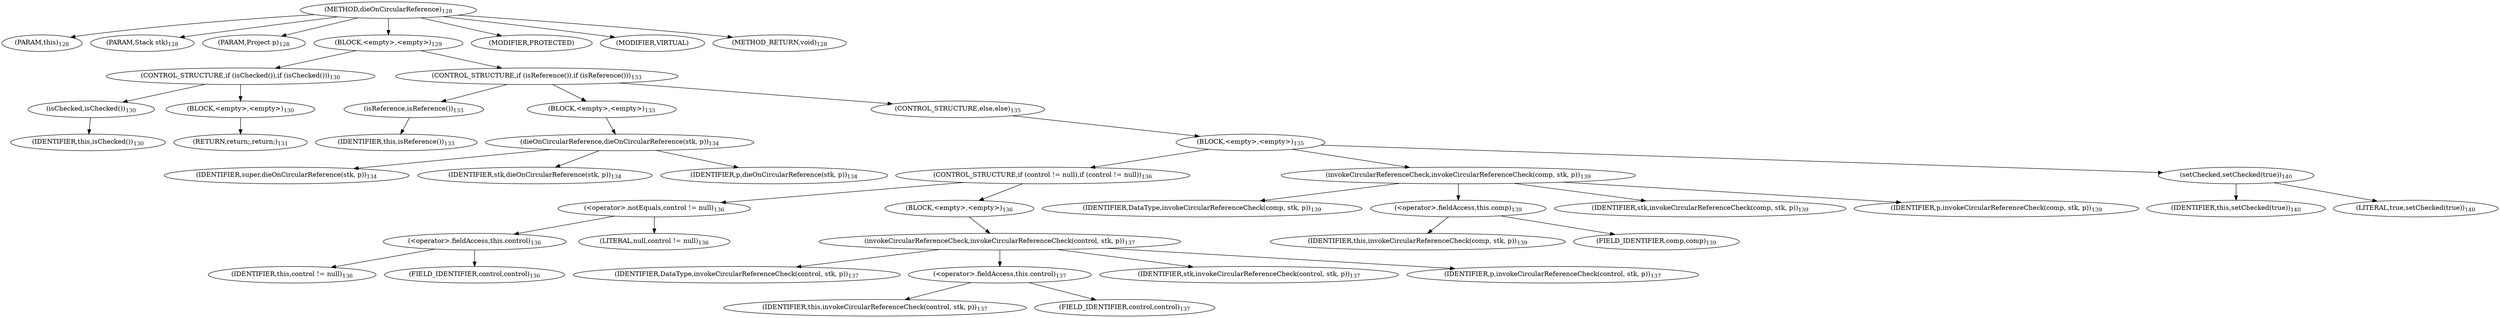 digraph "dieOnCircularReference" {  
"198" [label = <(METHOD,dieOnCircularReference)<SUB>128</SUB>> ]
"23" [label = <(PARAM,this)<SUB>128</SUB>> ]
"199" [label = <(PARAM,Stack stk)<SUB>128</SUB>> ]
"200" [label = <(PARAM,Project p)<SUB>128</SUB>> ]
"201" [label = <(BLOCK,&lt;empty&gt;,&lt;empty&gt;)<SUB>129</SUB>> ]
"202" [label = <(CONTROL_STRUCTURE,if (isChecked()),if (isChecked()))<SUB>130</SUB>> ]
"203" [label = <(isChecked,isChecked())<SUB>130</SUB>> ]
"22" [label = <(IDENTIFIER,this,isChecked())<SUB>130</SUB>> ]
"204" [label = <(BLOCK,&lt;empty&gt;,&lt;empty&gt;)<SUB>130</SUB>> ]
"205" [label = <(RETURN,return;,return;)<SUB>131</SUB>> ]
"206" [label = <(CONTROL_STRUCTURE,if (isReference()),if (isReference()))<SUB>133</SUB>> ]
"207" [label = <(isReference,isReference())<SUB>133</SUB>> ]
"24" [label = <(IDENTIFIER,this,isReference())<SUB>133</SUB>> ]
"208" [label = <(BLOCK,&lt;empty&gt;,&lt;empty&gt;)<SUB>133</SUB>> ]
"209" [label = <(dieOnCircularReference,dieOnCircularReference(stk, p))<SUB>134</SUB>> ]
"210" [label = <(IDENTIFIER,super,dieOnCircularReference(stk, p))<SUB>134</SUB>> ]
"211" [label = <(IDENTIFIER,stk,dieOnCircularReference(stk, p))<SUB>134</SUB>> ]
"212" [label = <(IDENTIFIER,p,dieOnCircularReference(stk, p))<SUB>134</SUB>> ]
"213" [label = <(CONTROL_STRUCTURE,else,else)<SUB>135</SUB>> ]
"214" [label = <(BLOCK,&lt;empty&gt;,&lt;empty&gt;)<SUB>135</SUB>> ]
"215" [label = <(CONTROL_STRUCTURE,if (control != null),if (control != null))<SUB>136</SUB>> ]
"216" [label = <(&lt;operator&gt;.notEquals,control != null)<SUB>136</SUB>> ]
"217" [label = <(&lt;operator&gt;.fieldAccess,this.control)<SUB>136</SUB>> ]
"218" [label = <(IDENTIFIER,this,control != null)<SUB>136</SUB>> ]
"219" [label = <(FIELD_IDENTIFIER,control,control)<SUB>136</SUB>> ]
"220" [label = <(LITERAL,null,control != null)<SUB>136</SUB>> ]
"221" [label = <(BLOCK,&lt;empty&gt;,&lt;empty&gt;)<SUB>136</SUB>> ]
"222" [label = <(invokeCircularReferenceCheck,invokeCircularReferenceCheck(control, stk, p))<SUB>137</SUB>> ]
"223" [label = <(IDENTIFIER,DataType,invokeCircularReferenceCheck(control, stk, p))<SUB>137</SUB>> ]
"224" [label = <(&lt;operator&gt;.fieldAccess,this.control)<SUB>137</SUB>> ]
"225" [label = <(IDENTIFIER,this,invokeCircularReferenceCheck(control, stk, p))<SUB>137</SUB>> ]
"226" [label = <(FIELD_IDENTIFIER,control,control)<SUB>137</SUB>> ]
"227" [label = <(IDENTIFIER,stk,invokeCircularReferenceCheck(control, stk, p))<SUB>137</SUB>> ]
"228" [label = <(IDENTIFIER,p,invokeCircularReferenceCheck(control, stk, p))<SUB>137</SUB>> ]
"229" [label = <(invokeCircularReferenceCheck,invokeCircularReferenceCheck(comp, stk, p))<SUB>139</SUB>> ]
"230" [label = <(IDENTIFIER,DataType,invokeCircularReferenceCheck(comp, stk, p))<SUB>139</SUB>> ]
"231" [label = <(&lt;operator&gt;.fieldAccess,this.comp)<SUB>139</SUB>> ]
"232" [label = <(IDENTIFIER,this,invokeCircularReferenceCheck(comp, stk, p))<SUB>139</SUB>> ]
"233" [label = <(FIELD_IDENTIFIER,comp,comp)<SUB>139</SUB>> ]
"234" [label = <(IDENTIFIER,stk,invokeCircularReferenceCheck(comp, stk, p))<SUB>139</SUB>> ]
"235" [label = <(IDENTIFIER,p,invokeCircularReferenceCheck(comp, stk, p))<SUB>139</SUB>> ]
"236" [label = <(setChecked,setChecked(true))<SUB>140</SUB>> ]
"25" [label = <(IDENTIFIER,this,setChecked(true))<SUB>140</SUB>> ]
"237" [label = <(LITERAL,true,setChecked(true))<SUB>140</SUB>> ]
"238" [label = <(MODIFIER,PROTECTED)> ]
"239" [label = <(MODIFIER,VIRTUAL)> ]
"240" [label = <(METHOD_RETURN,void)<SUB>128</SUB>> ]
  "198" -> "23" 
  "198" -> "199" 
  "198" -> "200" 
  "198" -> "201" 
  "198" -> "238" 
  "198" -> "239" 
  "198" -> "240" 
  "201" -> "202" 
  "201" -> "206" 
  "202" -> "203" 
  "202" -> "204" 
  "203" -> "22" 
  "204" -> "205" 
  "206" -> "207" 
  "206" -> "208" 
  "206" -> "213" 
  "207" -> "24" 
  "208" -> "209" 
  "209" -> "210" 
  "209" -> "211" 
  "209" -> "212" 
  "213" -> "214" 
  "214" -> "215" 
  "214" -> "229" 
  "214" -> "236" 
  "215" -> "216" 
  "215" -> "221" 
  "216" -> "217" 
  "216" -> "220" 
  "217" -> "218" 
  "217" -> "219" 
  "221" -> "222" 
  "222" -> "223" 
  "222" -> "224" 
  "222" -> "227" 
  "222" -> "228" 
  "224" -> "225" 
  "224" -> "226" 
  "229" -> "230" 
  "229" -> "231" 
  "229" -> "234" 
  "229" -> "235" 
  "231" -> "232" 
  "231" -> "233" 
  "236" -> "25" 
  "236" -> "237" 
}
